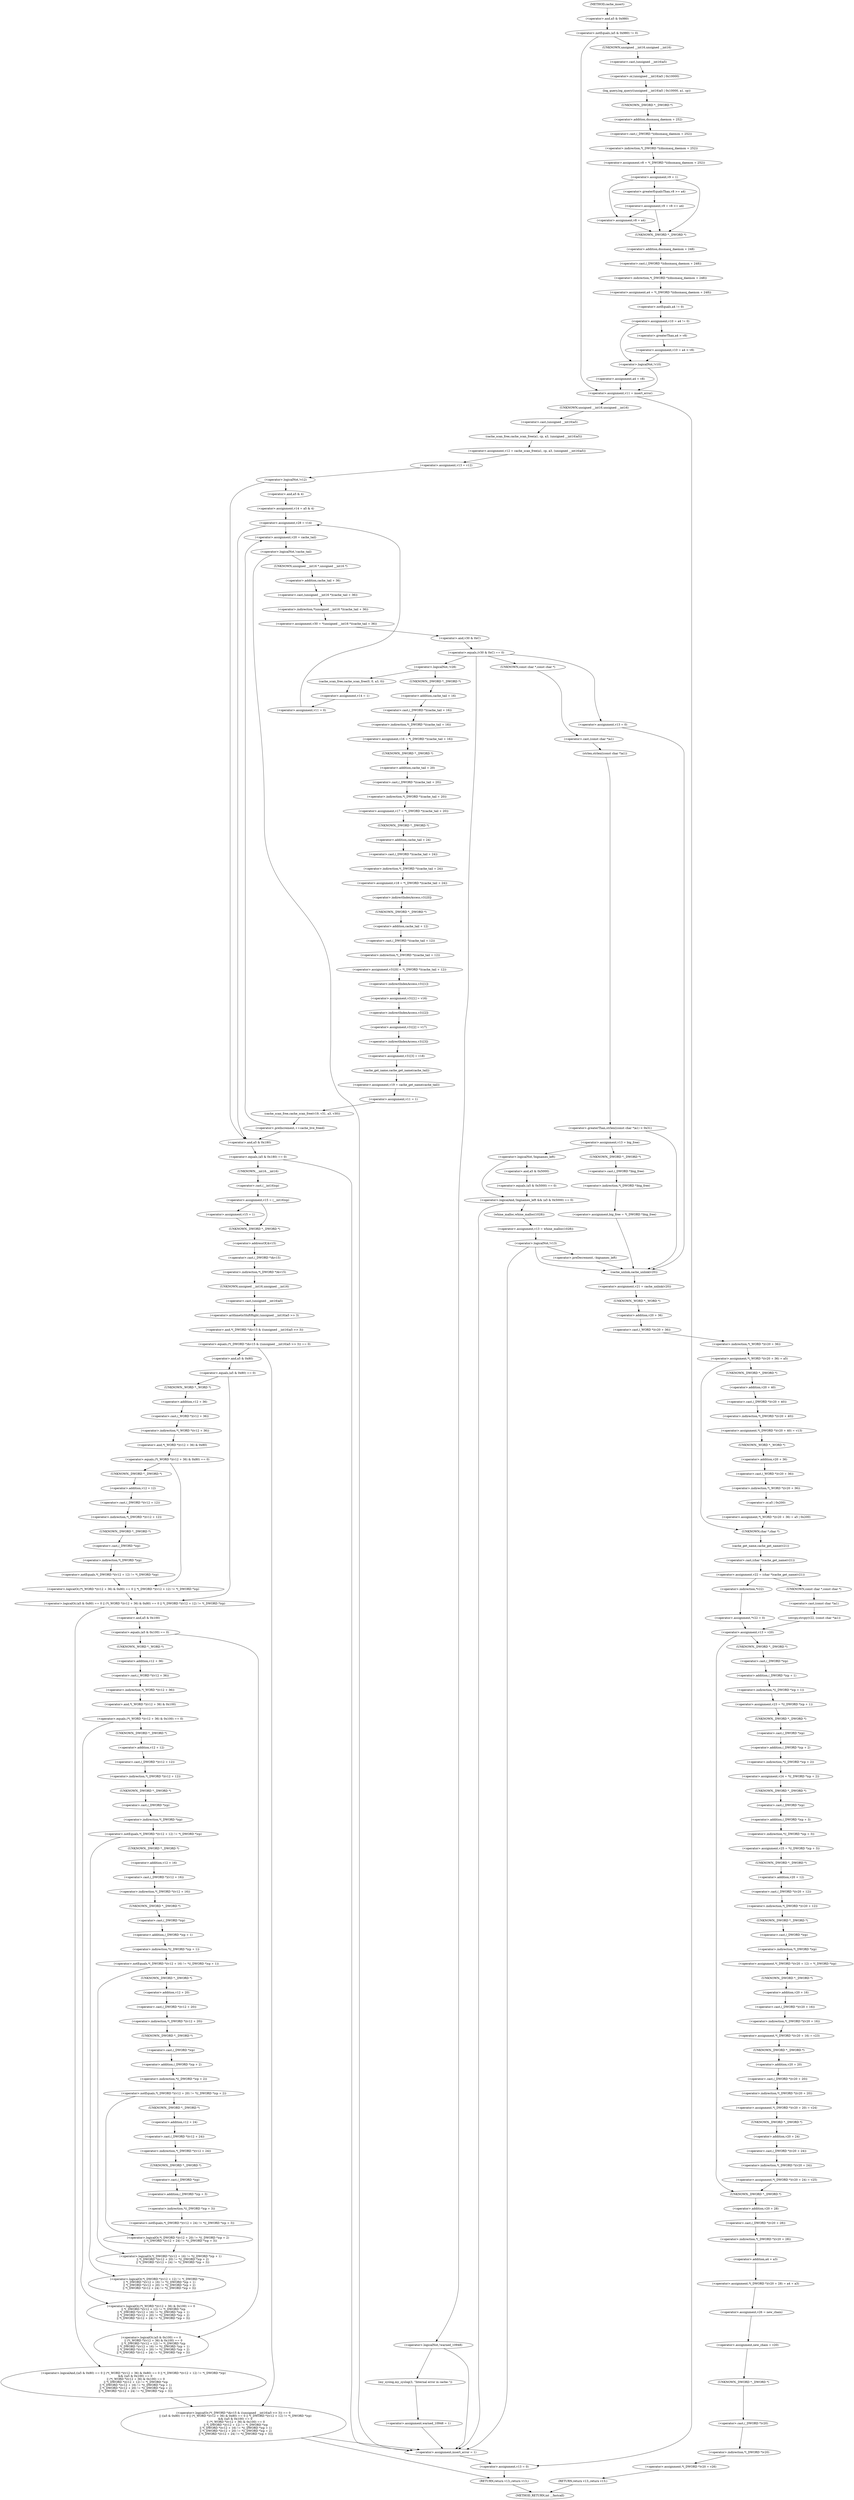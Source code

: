 digraph cache_insert {  
"1000153" [label = "(<operator>.notEquals,(a5 & 0x980) != 0)" ]
"1000154" [label = "(<operator>.and,a5 & 0x980)" ]
"1000159" [label = "(log_query,log_query((unsigned __int16)a5 | 0x10000, a1, cp))" ]
"1000160" [label = "(<operator>.or,(unsigned __int16)a5 | 0x10000)" ]
"1000161" [label = "(<operator>.cast,(unsigned __int16)a5)" ]
"1000162" [label = "(UNKNOWN,unsigned __int16,unsigned __int16)" ]
"1000167" [label = "(<operator>.assignment,v8 = *(_DWORD *)(dnsmasq_daemon + 252))" ]
"1000169" [label = "(<operator>.indirection,*(_DWORD *)(dnsmasq_daemon + 252))" ]
"1000170" [label = "(<operator>.cast,(_DWORD *)(dnsmasq_daemon + 252))" ]
"1000171" [label = "(UNKNOWN,_DWORD *,_DWORD *)" ]
"1000172" [label = "(<operator>.addition,dnsmasq_daemon + 252)" ]
"1000175" [label = "(<operator>.assignment,v9 = 1)" ]
"1000180" [label = "(<operator>.assignment,v9 = v8 >= a4)" ]
"1000182" [label = "(<operator>.greaterEqualsThan,v8 >= a4)" ]
"1000187" [label = "(<operator>.assignment,v8 = a4)" ]
"1000190" [label = "(<operator>.assignment,a4 = *(_DWORD *)(dnsmasq_daemon + 248))" ]
"1000192" [label = "(<operator>.indirection,*(_DWORD *)(dnsmasq_daemon + 248))" ]
"1000193" [label = "(<operator>.cast,(_DWORD *)(dnsmasq_daemon + 248))" ]
"1000194" [label = "(UNKNOWN,_DWORD *,_DWORD *)" ]
"1000195" [label = "(<operator>.addition,dnsmasq_daemon + 248)" ]
"1000198" [label = "(<operator>.assignment,v10 = a4 != 0)" ]
"1000200" [label = "(<operator>.notEquals,a4 != 0)" ]
"1000205" [label = "(<operator>.assignment,v10 = a4 > v8)" ]
"1000207" [label = "(<operator>.greaterThan,a4 > v8)" ]
"1000211" [label = "(<operator>.logicalNot,!v10)" ]
"1000213" [label = "(<operator>.assignment,a4 = v8)" ]
"1000216" [label = "(<operator>.assignment,v11 = insert_error)" ]
"1000222" [label = "(<operator>.assignment,v12 = cache_scan_free(a1, cp, a3, (unsigned __int16)a5))" ]
"1000224" [label = "(cache_scan_free,cache_scan_free(a1, cp, a3, (unsigned __int16)a5))" ]
"1000228" [label = "(<operator>.cast,(unsigned __int16)a5)" ]
"1000229" [label = "(UNKNOWN,unsigned __int16,unsigned __int16)" ]
"1000231" [label = "(<operator>.assignment,v13 = v12)" ]
"1000235" [label = "(<operator>.logicalNot,!v12)" ]
"1000238" [label = "(<operator>.assignment,v14 = a5 & 4)" ]
"1000240" [label = "(<operator>.and,a5 & 4)" ]
"1000244" [label = "(<operator>.assignment,v28 = v14)" ]
"1000250" [label = "(<operator>.assignment,v20 = cache_tail)" ]
"1000254" [label = "(<operator>.logicalNot,!cache_tail)" ]
"1000257" [label = "(<operator>.assignment,v30 = *(unsigned __int16 *)(cache_tail + 36))" ]
"1000259" [label = "(<operator>.indirection,*(unsigned __int16 *)(cache_tail + 36))" ]
"1000260" [label = "(<operator>.cast,(unsigned __int16 *)(cache_tail + 36))" ]
"1000261" [label = "(UNKNOWN,unsigned __int16 *,unsigned __int16 *)" ]
"1000262" [label = "(<operator>.addition,cache_tail + 36)" ]
"1000266" [label = "(<operator>.equals,(v30 & 0xC) == 0)" ]
"1000267" [label = "(<operator>.and,v30 & 0xC)" ]
"1000276" [label = "(<operator>.greaterThan,strlen((const char *)a1) > 0x31)" ]
"1000277" [label = "(strlen,strlen((const char *)a1))" ]
"1000278" [label = "(<operator>.cast,(const char *)a1)" ]
"1000279" [label = "(UNKNOWN,const char *,const char *)" ]
"1000283" [label = "(<operator>.assignment,v13 = big_free)" ]
"1000289" [label = "(<operator>.assignment,big_free = *(_DWORD *)big_free)" ]
"1000291" [label = "(<operator>.indirection,*(_DWORD *)big_free)" ]
"1000292" [label = "(<operator>.cast,(_DWORD *)big_free)" ]
"1000293" [label = "(UNKNOWN,_DWORD *,_DWORD *)" ]
"1000298" [label = "(<operator>.logicalAnd,!bignames_left && (a5 & 0x5000) == 0)" ]
"1000299" [label = "(<operator>.logicalNot,!bignames_left)" ]
"1000301" [label = "(<operator>.equals,(a5 & 0x5000) == 0)" ]
"1000302" [label = "(<operator>.and,a5 & 0x5000)" ]
"1000307" [label = "(<operator>.assignment,v13 = whine_malloc(1028))" ]
"1000309" [label = "(whine_malloc,whine_malloc(1028))" ]
"1000312" [label = "(<operator>.logicalNot,!v13)" ]
"1000317" [label = "(<operator>.preDecrement,--bignames_left)" ]
"1000321" [label = "(<operator>.assignment,v13 = 0)" ]
"1000324" [label = "(<operator>.assignment,v21 = cache_unlink(v20))" ]
"1000326" [label = "(cache_unlink,cache_unlink(v20))" ]
"1000328" [label = "(<operator>.assignment,*(_WORD *)(v20 + 36) = a5)" ]
"1000329" [label = "(<operator>.indirection,*(_WORD *)(v20 + 36))" ]
"1000330" [label = "(<operator>.cast,(_WORD *)(v20 + 36))" ]
"1000331" [label = "(UNKNOWN,_WORD *,_WORD *)" ]
"1000332" [label = "(<operator>.addition,v20 + 36)" ]
"1000339" [label = "(<operator>.assignment,*(_DWORD *)(v20 + 40) = v13)" ]
"1000340" [label = "(<operator>.indirection,*(_DWORD *)(v20 + 40))" ]
"1000341" [label = "(<operator>.cast,(_DWORD *)(v20 + 40))" ]
"1000342" [label = "(UNKNOWN,_DWORD *,_DWORD *)" ]
"1000343" [label = "(<operator>.addition,v20 + 40)" ]
"1000347" [label = "(<operator>.assignment,*(_WORD *)(v20 + 36) = a5 | 0x200)" ]
"1000348" [label = "(<operator>.indirection,*(_WORD *)(v20 + 36))" ]
"1000349" [label = "(<operator>.cast,(_WORD *)(v20 + 36))" ]
"1000350" [label = "(UNKNOWN,_WORD *,_WORD *)" ]
"1000351" [label = "(<operator>.addition,v20 + 36)" ]
"1000354" [label = "(<operator>.or,a5 | 0x200)" ]
"1000357" [label = "(<operator>.assignment,v22 = (char *)cache_get_name(v21))" ]
"1000359" [label = "(<operator>.cast,(char *)cache_get_name(v21))" ]
"1000360" [label = "(UNKNOWN,char *,char *)" ]
"1000361" [label = "(cache_get_name,cache_get_name(v21))" ]
"1000365" [label = "(strcpy,strcpy(v22, (const char *)a1))" ]
"1000367" [label = "(<operator>.cast,(const char *)a1)" ]
"1000368" [label = "(UNKNOWN,const char *,const char *)" ]
"1000371" [label = "(<operator>.assignment,*v22 = 0)" ]
"1000372" [label = "(<operator>.indirection,*v22)" ]
"1000375" [label = "(<operator>.assignment,v13 = v20)" ]
"1000381" [label = "(<operator>.assignment,v23 = *((_DWORD *)cp + 1))" ]
"1000383" [label = "(<operator>.indirection,*((_DWORD *)cp + 1))" ]
"1000384" [label = "(<operator>.addition,(_DWORD *)cp + 1)" ]
"1000385" [label = "(<operator>.cast,(_DWORD *)cp)" ]
"1000386" [label = "(UNKNOWN,_DWORD *,_DWORD *)" ]
"1000389" [label = "(<operator>.assignment,v24 = *((_DWORD *)cp + 2))" ]
"1000391" [label = "(<operator>.indirection,*((_DWORD *)cp + 2))" ]
"1000392" [label = "(<operator>.addition,(_DWORD *)cp + 2)" ]
"1000393" [label = "(<operator>.cast,(_DWORD *)cp)" ]
"1000394" [label = "(UNKNOWN,_DWORD *,_DWORD *)" ]
"1000397" [label = "(<operator>.assignment,v25 = *((_DWORD *)cp + 3))" ]
"1000399" [label = "(<operator>.indirection,*((_DWORD *)cp + 3))" ]
"1000400" [label = "(<operator>.addition,(_DWORD *)cp + 3)" ]
"1000401" [label = "(<operator>.cast,(_DWORD *)cp)" ]
"1000402" [label = "(UNKNOWN,_DWORD *,_DWORD *)" ]
"1000405" [label = "(<operator>.assignment,*(_DWORD *)(v20 + 12) = *(_DWORD *)cp)" ]
"1000406" [label = "(<operator>.indirection,*(_DWORD *)(v20 + 12))" ]
"1000407" [label = "(<operator>.cast,(_DWORD *)(v20 + 12))" ]
"1000408" [label = "(UNKNOWN,_DWORD *,_DWORD *)" ]
"1000409" [label = "(<operator>.addition,v20 + 12)" ]
"1000412" [label = "(<operator>.indirection,*(_DWORD *)cp)" ]
"1000413" [label = "(<operator>.cast,(_DWORD *)cp)" ]
"1000414" [label = "(UNKNOWN,_DWORD *,_DWORD *)" ]
"1000416" [label = "(<operator>.assignment,*(_DWORD *)(v20 + 16) = v23)" ]
"1000417" [label = "(<operator>.indirection,*(_DWORD *)(v20 + 16))" ]
"1000418" [label = "(<operator>.cast,(_DWORD *)(v20 + 16))" ]
"1000419" [label = "(UNKNOWN,_DWORD *,_DWORD *)" ]
"1000420" [label = "(<operator>.addition,v20 + 16)" ]
"1000424" [label = "(<operator>.assignment,*(_DWORD *)(v20 + 20) = v24)" ]
"1000425" [label = "(<operator>.indirection,*(_DWORD *)(v20 + 20))" ]
"1000426" [label = "(<operator>.cast,(_DWORD *)(v20 + 20))" ]
"1000427" [label = "(UNKNOWN,_DWORD *,_DWORD *)" ]
"1000428" [label = "(<operator>.addition,v20 + 20)" ]
"1000432" [label = "(<operator>.assignment,*(_DWORD *)(v20 + 24) = v25)" ]
"1000433" [label = "(<operator>.indirection,*(_DWORD *)(v20 + 24))" ]
"1000434" [label = "(<operator>.cast,(_DWORD *)(v20 + 24))" ]
"1000435" [label = "(UNKNOWN,_DWORD *,_DWORD *)" ]
"1000436" [label = "(<operator>.addition,v20 + 24)" ]
"1000440" [label = "(<operator>.assignment,*(_DWORD *)(v20 + 28) = a4 + a3)" ]
"1000441" [label = "(<operator>.indirection,*(_DWORD *)(v20 + 28))" ]
"1000442" [label = "(<operator>.cast,(_DWORD *)(v20 + 28))" ]
"1000443" [label = "(UNKNOWN,_DWORD *,_DWORD *)" ]
"1000444" [label = "(<operator>.addition,v20 + 28)" ]
"1000447" [label = "(<operator>.addition,a4 + a3)" ]
"1000450" [label = "(<operator>.assignment,v26 = new_chain)" ]
"1000453" [label = "(<operator>.assignment,new_chain = v20)" ]
"1000456" [label = "(<operator>.assignment,*(_DWORD *)v20 = v26)" ]
"1000457" [label = "(<operator>.indirection,*(_DWORD *)v20)" ]
"1000458" [label = "(<operator>.cast,(_DWORD *)v20)" ]
"1000459" [label = "(UNKNOWN,_DWORD *,_DWORD *)" ]
"1000462" [label = "(RETURN,return v13;,return v13;)" ]
"1000468" [label = "(<operator>.logicalNot,!warned_10948)" ]
"1000471" [label = "(my_syslog,my_syslog(3, \"Internal error in cache.\"))" ]
"1000474" [label = "(<operator>.assignment,warned_10948 = 1)" ]
"1000479" [label = "(<operator>.logicalNot,!v28)" ]
"1000482" [label = "(cache_scan_free,cache_scan_free(0, 0, a3, 0))" ]
"1000487" [label = "(<operator>.assignment,v14 = 1)" ]
"1000490" [label = "(<operator>.assignment,v11 = 0)" ]
"1000494" [label = "(<operator>.assignment,v16 = *(_DWORD *)(cache_tail + 16))" ]
"1000496" [label = "(<operator>.indirection,*(_DWORD *)(cache_tail + 16))" ]
"1000497" [label = "(<operator>.cast,(_DWORD *)(cache_tail + 16))" ]
"1000498" [label = "(UNKNOWN,_DWORD *,_DWORD *)" ]
"1000499" [label = "(<operator>.addition,cache_tail + 16)" ]
"1000502" [label = "(<operator>.assignment,v17 = *(_DWORD *)(cache_tail + 20))" ]
"1000504" [label = "(<operator>.indirection,*(_DWORD *)(cache_tail + 20))" ]
"1000505" [label = "(<operator>.cast,(_DWORD *)(cache_tail + 20))" ]
"1000506" [label = "(UNKNOWN,_DWORD *,_DWORD *)" ]
"1000507" [label = "(<operator>.addition,cache_tail + 20)" ]
"1000510" [label = "(<operator>.assignment,v18 = *(_DWORD *)(cache_tail + 24))" ]
"1000512" [label = "(<operator>.indirection,*(_DWORD *)(cache_tail + 24))" ]
"1000513" [label = "(<operator>.cast,(_DWORD *)(cache_tail + 24))" ]
"1000514" [label = "(UNKNOWN,_DWORD *,_DWORD *)" ]
"1000515" [label = "(<operator>.addition,cache_tail + 24)" ]
"1000518" [label = "(<operator>.assignment,v31[0] = *(_DWORD *)(cache_tail + 12))" ]
"1000519" [label = "(<operator>.indirectIndexAccess,v31[0])" ]
"1000522" [label = "(<operator>.indirection,*(_DWORD *)(cache_tail + 12))" ]
"1000523" [label = "(<operator>.cast,(_DWORD *)(cache_tail + 12))" ]
"1000524" [label = "(UNKNOWN,_DWORD *,_DWORD *)" ]
"1000525" [label = "(<operator>.addition,cache_tail + 12)" ]
"1000528" [label = "(<operator>.assignment,v31[1] = v16)" ]
"1000529" [label = "(<operator>.indirectIndexAccess,v31[1])" ]
"1000533" [label = "(<operator>.assignment,v31[2] = v17)" ]
"1000534" [label = "(<operator>.indirectIndexAccess,v31[2])" ]
"1000538" [label = "(<operator>.assignment,v31[3] = v18)" ]
"1000539" [label = "(<operator>.indirectIndexAccess,v31[3])" ]
"1000543" [label = "(<operator>.assignment,v19 = cache_get_name(cache_tail))" ]
"1000545" [label = "(cache_get_name,cache_get_name(cache_tail))" ]
"1000547" [label = "(<operator>.assignment,v11 = 1)" ]
"1000550" [label = "(cache_scan_free,cache_scan_free(v19, v31, a3, v30))" ]
"1000555" [label = "(<operator>.preIncrement,++cache_live_freed)" ]
"1000558" [label = "(<operator>.equals,(a5 & 0x180) == 0)" ]
"1000559" [label = "(<operator>.and,a5 & 0x180)" ]
"1000564" [label = "(<operator>.assignment,v15 = (__int16)cp)" ]
"1000566" [label = "(<operator>.cast,(__int16)cp)" ]
"1000567" [label = "(UNKNOWN,__int16,__int16)" ]
"1000571" [label = "(<operator>.assignment,v15 = 1)" ]
"1000575" [label = "(<operator>.logicalOr,(*(_DWORD *)&v15 & ((unsigned __int16)a5 >> 3)) == 0\n    || ((a5 & 0x80) == 0 || (*(_WORD *)(v12 + 36) & 0x80) == 0 || *(_DWORD *)(v12 + 12) != *(_DWORD *)cp)\n    && ((a5 & 0x100) == 0\n     || (*(_WORD *)(v12 + 36) & 0x100) == 0\n     || *(_DWORD *)(v12 + 12) != *(_DWORD *)cp\n     || *(_DWORD *)(v12 + 16) != *((_DWORD *)cp + 1)\n     || *(_DWORD *)(v12 + 20) != *((_DWORD *)cp + 2)\n     || *(_DWORD *)(v12 + 24) != *((_DWORD *)cp + 3)))" ]
"1000576" [label = "(<operator>.equals,(*(_DWORD *)&v15 & ((unsigned __int16)a5 >> 3)) == 0)" ]
"1000577" [label = "(<operator>.and,*(_DWORD *)&v15 & ((unsigned __int16)a5 >> 3))" ]
"1000578" [label = "(<operator>.indirection,*(_DWORD *)&v15)" ]
"1000579" [label = "(<operator>.cast,(_DWORD *)&v15)" ]
"1000580" [label = "(UNKNOWN,_DWORD *,_DWORD *)" ]
"1000581" [label = "(<operator>.addressOf,&v15)" ]
"1000583" [label = "(<operator>.arithmeticShiftRight,(unsigned __int16)a5 >> 3)" ]
"1000584" [label = "(<operator>.cast,(unsigned __int16)a5)" ]
"1000585" [label = "(UNKNOWN,unsigned __int16,unsigned __int16)" ]
"1000589" [label = "(<operator>.logicalAnd,((a5 & 0x80) == 0 || (*(_WORD *)(v12 + 36) & 0x80) == 0 || *(_DWORD *)(v12 + 12) != *(_DWORD *)cp)\n    && ((a5 & 0x100) == 0\n     || (*(_WORD *)(v12 + 36) & 0x100) == 0\n     || *(_DWORD *)(v12 + 12) != *(_DWORD *)cp\n     || *(_DWORD *)(v12 + 16) != *((_DWORD *)cp + 1)\n     || *(_DWORD *)(v12 + 20) != *((_DWORD *)cp + 2)\n     || *(_DWORD *)(v12 + 24) != *((_DWORD *)cp + 3)))" ]
"1000590" [label = "(<operator>.logicalOr,(a5 & 0x80) == 0 || (*(_WORD *)(v12 + 36) & 0x80) == 0 || *(_DWORD *)(v12 + 12) != *(_DWORD *)cp)" ]
"1000591" [label = "(<operator>.equals,(a5 & 0x80) == 0)" ]
"1000592" [label = "(<operator>.and,a5 & 0x80)" ]
"1000596" [label = "(<operator>.logicalOr,(*(_WORD *)(v12 + 36) & 0x80) == 0 || *(_DWORD *)(v12 + 12) != *(_DWORD *)cp)" ]
"1000597" [label = "(<operator>.equals,(*(_WORD *)(v12 + 36) & 0x80) == 0)" ]
"1000598" [label = "(<operator>.and,*(_WORD *)(v12 + 36) & 0x80)" ]
"1000599" [label = "(<operator>.indirection,*(_WORD *)(v12 + 36))" ]
"1000600" [label = "(<operator>.cast,(_WORD *)(v12 + 36))" ]
"1000601" [label = "(UNKNOWN,_WORD *,_WORD *)" ]
"1000602" [label = "(<operator>.addition,v12 + 36)" ]
"1000607" [label = "(<operator>.notEquals,*(_DWORD *)(v12 + 12) != *(_DWORD *)cp)" ]
"1000608" [label = "(<operator>.indirection,*(_DWORD *)(v12 + 12))" ]
"1000609" [label = "(<operator>.cast,(_DWORD *)(v12 + 12))" ]
"1000610" [label = "(UNKNOWN,_DWORD *,_DWORD *)" ]
"1000611" [label = "(<operator>.addition,v12 + 12)" ]
"1000614" [label = "(<operator>.indirection,*(_DWORD *)cp)" ]
"1000615" [label = "(<operator>.cast,(_DWORD *)cp)" ]
"1000616" [label = "(UNKNOWN,_DWORD *,_DWORD *)" ]
"1000618" [label = "(<operator>.logicalOr,(a5 & 0x100) == 0\n     || (*(_WORD *)(v12 + 36) & 0x100) == 0\n     || *(_DWORD *)(v12 + 12) != *(_DWORD *)cp\n     || *(_DWORD *)(v12 + 16) != *((_DWORD *)cp + 1)\n     || *(_DWORD *)(v12 + 20) != *((_DWORD *)cp + 2)\n     || *(_DWORD *)(v12 + 24) != *((_DWORD *)cp + 3))" ]
"1000619" [label = "(<operator>.equals,(a5 & 0x100) == 0)" ]
"1000620" [label = "(<operator>.and,a5 & 0x100)" ]
"1000624" [label = "(<operator>.logicalOr,(*(_WORD *)(v12 + 36) & 0x100) == 0\n     || *(_DWORD *)(v12 + 12) != *(_DWORD *)cp\n     || *(_DWORD *)(v12 + 16) != *((_DWORD *)cp + 1)\n     || *(_DWORD *)(v12 + 20) != *((_DWORD *)cp + 2)\n     || *(_DWORD *)(v12 + 24) != *((_DWORD *)cp + 3))" ]
"1000625" [label = "(<operator>.equals,(*(_WORD *)(v12 + 36) & 0x100) == 0)" ]
"1000626" [label = "(<operator>.and,*(_WORD *)(v12 + 36) & 0x100)" ]
"1000627" [label = "(<operator>.indirection,*(_WORD *)(v12 + 36))" ]
"1000628" [label = "(<operator>.cast,(_WORD *)(v12 + 36))" ]
"1000629" [label = "(UNKNOWN,_WORD *,_WORD *)" ]
"1000630" [label = "(<operator>.addition,v12 + 36)" ]
"1000635" [label = "(<operator>.logicalOr,*(_DWORD *)(v12 + 12) != *(_DWORD *)cp\n     || *(_DWORD *)(v12 + 16) != *((_DWORD *)cp + 1)\n     || *(_DWORD *)(v12 + 20) != *((_DWORD *)cp + 2)\n     || *(_DWORD *)(v12 + 24) != *((_DWORD *)cp + 3))" ]
"1000636" [label = "(<operator>.notEquals,*(_DWORD *)(v12 + 12) != *(_DWORD *)cp)" ]
"1000637" [label = "(<operator>.indirection,*(_DWORD *)(v12 + 12))" ]
"1000638" [label = "(<operator>.cast,(_DWORD *)(v12 + 12))" ]
"1000639" [label = "(UNKNOWN,_DWORD *,_DWORD *)" ]
"1000640" [label = "(<operator>.addition,v12 + 12)" ]
"1000643" [label = "(<operator>.indirection,*(_DWORD *)cp)" ]
"1000644" [label = "(<operator>.cast,(_DWORD *)cp)" ]
"1000645" [label = "(UNKNOWN,_DWORD *,_DWORD *)" ]
"1000647" [label = "(<operator>.logicalOr,*(_DWORD *)(v12 + 16) != *((_DWORD *)cp + 1)\n     || *(_DWORD *)(v12 + 20) != *((_DWORD *)cp + 2)\n     || *(_DWORD *)(v12 + 24) != *((_DWORD *)cp + 3))" ]
"1000648" [label = "(<operator>.notEquals,*(_DWORD *)(v12 + 16) != *((_DWORD *)cp + 1))" ]
"1000649" [label = "(<operator>.indirection,*(_DWORD *)(v12 + 16))" ]
"1000650" [label = "(<operator>.cast,(_DWORD *)(v12 + 16))" ]
"1000651" [label = "(UNKNOWN,_DWORD *,_DWORD *)" ]
"1000652" [label = "(<operator>.addition,v12 + 16)" ]
"1000655" [label = "(<operator>.indirection,*((_DWORD *)cp + 1))" ]
"1000656" [label = "(<operator>.addition,(_DWORD *)cp + 1)" ]
"1000657" [label = "(<operator>.cast,(_DWORD *)cp)" ]
"1000658" [label = "(UNKNOWN,_DWORD *,_DWORD *)" ]
"1000661" [label = "(<operator>.logicalOr,*(_DWORD *)(v12 + 20) != *((_DWORD *)cp + 2)\n     || *(_DWORD *)(v12 + 24) != *((_DWORD *)cp + 3))" ]
"1000662" [label = "(<operator>.notEquals,*(_DWORD *)(v12 + 20) != *((_DWORD *)cp + 2))" ]
"1000663" [label = "(<operator>.indirection,*(_DWORD *)(v12 + 20))" ]
"1000664" [label = "(<operator>.cast,(_DWORD *)(v12 + 20))" ]
"1000665" [label = "(UNKNOWN,_DWORD *,_DWORD *)" ]
"1000666" [label = "(<operator>.addition,v12 + 20)" ]
"1000669" [label = "(<operator>.indirection,*((_DWORD *)cp + 2))" ]
"1000670" [label = "(<operator>.addition,(_DWORD *)cp + 2)" ]
"1000671" [label = "(<operator>.cast,(_DWORD *)cp)" ]
"1000672" [label = "(UNKNOWN,_DWORD *,_DWORD *)" ]
"1000675" [label = "(<operator>.notEquals,*(_DWORD *)(v12 + 24) != *((_DWORD *)cp + 3))" ]
"1000676" [label = "(<operator>.indirection,*(_DWORD *)(v12 + 24))" ]
"1000677" [label = "(<operator>.cast,(_DWORD *)(v12 + 24))" ]
"1000678" [label = "(UNKNOWN,_DWORD *,_DWORD *)" ]
"1000679" [label = "(<operator>.addition,v12 + 24)" ]
"1000682" [label = "(<operator>.indirection,*((_DWORD *)cp + 3))" ]
"1000683" [label = "(<operator>.addition,(_DWORD *)cp + 3)" ]
"1000684" [label = "(<operator>.cast,(_DWORD *)cp)" ]
"1000685" [label = "(UNKNOWN,_DWORD *,_DWORD *)" ]
"1000690" [label = "(<operator>.assignment,insert_error = 1)" ]
"1000694" [label = "(<operator>.assignment,v13 = 0)" ]
"1000697" [label = "(RETURN,return v13;,return v13;)" ]
"1000123" [label = "(METHOD,cache_insert)" ]
"1000699" [label = "(METHOD_RETURN,int __fastcall)" ]
  "1000153" -> "1000162" 
  "1000153" -> "1000216" 
  "1000154" -> "1000153" 
  "1000159" -> "1000171" 
  "1000160" -> "1000159" 
  "1000161" -> "1000160" 
  "1000162" -> "1000161" 
  "1000167" -> "1000175" 
  "1000169" -> "1000167" 
  "1000170" -> "1000169" 
  "1000171" -> "1000172" 
  "1000172" -> "1000170" 
  "1000175" -> "1000182" 
  "1000175" -> "1000187" 
  "1000175" -> "1000194" 
  "1000180" -> "1000187" 
  "1000180" -> "1000194" 
  "1000182" -> "1000180" 
  "1000187" -> "1000194" 
  "1000190" -> "1000200" 
  "1000192" -> "1000190" 
  "1000193" -> "1000192" 
  "1000194" -> "1000195" 
  "1000195" -> "1000193" 
  "1000198" -> "1000207" 
  "1000198" -> "1000211" 
  "1000200" -> "1000198" 
  "1000205" -> "1000211" 
  "1000207" -> "1000205" 
  "1000211" -> "1000213" 
  "1000211" -> "1000216" 
  "1000213" -> "1000216" 
  "1000216" -> "1000694" 
  "1000216" -> "1000229" 
  "1000222" -> "1000231" 
  "1000224" -> "1000222" 
  "1000228" -> "1000224" 
  "1000229" -> "1000228" 
  "1000231" -> "1000235" 
  "1000235" -> "1000240" 
  "1000235" -> "1000559" 
  "1000238" -> "1000244" 
  "1000240" -> "1000238" 
  "1000244" -> "1000250" 
  "1000244" -> "1000559" 
  "1000250" -> "1000254" 
  "1000254" -> "1000690" 
  "1000254" -> "1000261" 
  "1000257" -> "1000267" 
  "1000259" -> "1000257" 
  "1000260" -> "1000259" 
  "1000261" -> "1000262" 
  "1000262" -> "1000260" 
  "1000266" -> "1000279" 
  "1000266" -> "1000321" 
  "1000266" -> "1000468" 
  "1000266" -> "1000479" 
  "1000267" -> "1000266" 
  "1000276" -> "1000283" 
  "1000276" -> "1000326" 
  "1000277" -> "1000276" 
  "1000278" -> "1000277" 
  "1000279" -> "1000278" 
  "1000283" -> "1000293" 
  "1000283" -> "1000299" 
  "1000289" -> "1000326" 
  "1000291" -> "1000289" 
  "1000292" -> "1000291" 
  "1000293" -> "1000292" 
  "1000298" -> "1000690" 
  "1000298" -> "1000309" 
  "1000299" -> "1000298" 
  "1000299" -> "1000302" 
  "1000301" -> "1000298" 
  "1000302" -> "1000301" 
  "1000307" -> "1000312" 
  "1000309" -> "1000307" 
  "1000312" -> "1000690" 
  "1000312" -> "1000317" 
  "1000312" -> "1000326" 
  "1000317" -> "1000326" 
  "1000321" -> "1000326" 
  "1000324" -> "1000331" 
  "1000326" -> "1000324" 
  "1000328" -> "1000342" 
  "1000328" -> "1000360" 
  "1000329" -> "1000328" 
  "1000330" -> "1000329" 
  "1000331" -> "1000332" 
  "1000332" -> "1000330" 
  "1000339" -> "1000350" 
  "1000340" -> "1000339" 
  "1000341" -> "1000340" 
  "1000342" -> "1000343" 
  "1000343" -> "1000341" 
  "1000347" -> "1000360" 
  "1000348" -> "1000354" 
  "1000349" -> "1000348" 
  "1000350" -> "1000351" 
  "1000351" -> "1000349" 
  "1000354" -> "1000347" 
  "1000357" -> "1000368" 
  "1000357" -> "1000372" 
  "1000359" -> "1000357" 
  "1000360" -> "1000361" 
  "1000361" -> "1000359" 
  "1000365" -> "1000375" 
  "1000367" -> "1000365" 
  "1000368" -> "1000367" 
  "1000371" -> "1000375" 
  "1000372" -> "1000371" 
  "1000375" -> "1000443" 
  "1000375" -> "1000386" 
  "1000381" -> "1000394" 
  "1000383" -> "1000381" 
  "1000384" -> "1000383" 
  "1000385" -> "1000384" 
  "1000386" -> "1000385" 
  "1000389" -> "1000402" 
  "1000391" -> "1000389" 
  "1000392" -> "1000391" 
  "1000393" -> "1000392" 
  "1000394" -> "1000393" 
  "1000397" -> "1000408" 
  "1000399" -> "1000397" 
  "1000400" -> "1000399" 
  "1000401" -> "1000400" 
  "1000402" -> "1000401" 
  "1000405" -> "1000419" 
  "1000406" -> "1000414" 
  "1000407" -> "1000406" 
  "1000408" -> "1000409" 
  "1000409" -> "1000407" 
  "1000412" -> "1000405" 
  "1000413" -> "1000412" 
  "1000414" -> "1000413" 
  "1000416" -> "1000427" 
  "1000417" -> "1000416" 
  "1000418" -> "1000417" 
  "1000419" -> "1000420" 
  "1000420" -> "1000418" 
  "1000424" -> "1000435" 
  "1000425" -> "1000424" 
  "1000426" -> "1000425" 
  "1000427" -> "1000428" 
  "1000428" -> "1000426" 
  "1000432" -> "1000443" 
  "1000433" -> "1000432" 
  "1000434" -> "1000433" 
  "1000435" -> "1000436" 
  "1000436" -> "1000434" 
  "1000440" -> "1000450" 
  "1000441" -> "1000447" 
  "1000442" -> "1000441" 
  "1000443" -> "1000444" 
  "1000444" -> "1000442" 
  "1000447" -> "1000440" 
  "1000450" -> "1000453" 
  "1000453" -> "1000459" 
  "1000456" -> "1000462" 
  "1000457" -> "1000456" 
  "1000458" -> "1000457" 
  "1000459" -> "1000458" 
  "1000462" -> "1000699" 
  "1000468" -> "1000471" 
  "1000468" -> "1000690" 
  "1000471" -> "1000474" 
  "1000474" -> "1000690" 
  "1000479" -> "1000482" 
  "1000479" -> "1000498" 
  "1000482" -> "1000487" 
  "1000487" -> "1000490" 
  "1000490" -> "1000244" 
  "1000494" -> "1000506" 
  "1000496" -> "1000494" 
  "1000497" -> "1000496" 
  "1000498" -> "1000499" 
  "1000499" -> "1000497" 
  "1000502" -> "1000514" 
  "1000504" -> "1000502" 
  "1000505" -> "1000504" 
  "1000506" -> "1000507" 
  "1000507" -> "1000505" 
  "1000510" -> "1000519" 
  "1000512" -> "1000510" 
  "1000513" -> "1000512" 
  "1000514" -> "1000515" 
  "1000515" -> "1000513" 
  "1000518" -> "1000529" 
  "1000519" -> "1000524" 
  "1000522" -> "1000518" 
  "1000523" -> "1000522" 
  "1000524" -> "1000525" 
  "1000525" -> "1000523" 
  "1000528" -> "1000534" 
  "1000529" -> "1000528" 
  "1000533" -> "1000539" 
  "1000534" -> "1000533" 
  "1000538" -> "1000545" 
  "1000539" -> "1000538" 
  "1000543" -> "1000547" 
  "1000545" -> "1000543" 
  "1000547" -> "1000550" 
  "1000550" -> "1000555" 
  "1000555" -> "1000250" 
  "1000555" -> "1000559" 
  "1000558" -> "1000690" 
  "1000558" -> "1000567" 
  "1000559" -> "1000558" 
  "1000564" -> "1000580" 
  "1000564" -> "1000571" 
  "1000566" -> "1000564" 
  "1000567" -> "1000566" 
  "1000571" -> "1000580" 
  "1000575" -> "1000690" 
  "1000575" -> "1000697" 
  "1000576" -> "1000575" 
  "1000576" -> "1000592" 
  "1000577" -> "1000576" 
  "1000578" -> "1000585" 
  "1000579" -> "1000578" 
  "1000580" -> "1000581" 
  "1000581" -> "1000579" 
  "1000583" -> "1000577" 
  "1000584" -> "1000583" 
  "1000585" -> "1000584" 
  "1000589" -> "1000575" 
  "1000590" -> "1000589" 
  "1000590" -> "1000620" 
  "1000591" -> "1000601" 
  "1000591" -> "1000590" 
  "1000592" -> "1000591" 
  "1000596" -> "1000590" 
  "1000597" -> "1000610" 
  "1000597" -> "1000596" 
  "1000598" -> "1000597" 
  "1000599" -> "1000598" 
  "1000600" -> "1000599" 
  "1000601" -> "1000602" 
  "1000602" -> "1000600" 
  "1000607" -> "1000596" 
  "1000608" -> "1000616" 
  "1000609" -> "1000608" 
  "1000610" -> "1000611" 
  "1000611" -> "1000609" 
  "1000614" -> "1000607" 
  "1000615" -> "1000614" 
  "1000616" -> "1000615" 
  "1000618" -> "1000589" 
  "1000619" -> "1000629" 
  "1000619" -> "1000618" 
  "1000620" -> "1000619" 
  "1000624" -> "1000618" 
  "1000625" -> "1000639" 
  "1000625" -> "1000624" 
  "1000626" -> "1000625" 
  "1000627" -> "1000626" 
  "1000628" -> "1000627" 
  "1000629" -> "1000630" 
  "1000630" -> "1000628" 
  "1000635" -> "1000624" 
  "1000636" -> "1000651" 
  "1000636" -> "1000635" 
  "1000637" -> "1000645" 
  "1000638" -> "1000637" 
  "1000639" -> "1000640" 
  "1000640" -> "1000638" 
  "1000643" -> "1000636" 
  "1000644" -> "1000643" 
  "1000645" -> "1000644" 
  "1000647" -> "1000635" 
  "1000648" -> "1000665" 
  "1000648" -> "1000647" 
  "1000649" -> "1000658" 
  "1000650" -> "1000649" 
  "1000651" -> "1000652" 
  "1000652" -> "1000650" 
  "1000655" -> "1000648" 
  "1000656" -> "1000655" 
  "1000657" -> "1000656" 
  "1000658" -> "1000657" 
  "1000661" -> "1000647" 
  "1000662" -> "1000678" 
  "1000662" -> "1000661" 
  "1000663" -> "1000672" 
  "1000664" -> "1000663" 
  "1000665" -> "1000666" 
  "1000666" -> "1000664" 
  "1000669" -> "1000662" 
  "1000670" -> "1000669" 
  "1000671" -> "1000670" 
  "1000672" -> "1000671" 
  "1000675" -> "1000661" 
  "1000676" -> "1000685" 
  "1000677" -> "1000676" 
  "1000678" -> "1000679" 
  "1000679" -> "1000677" 
  "1000682" -> "1000675" 
  "1000683" -> "1000682" 
  "1000684" -> "1000683" 
  "1000685" -> "1000684" 
  "1000690" -> "1000694" 
  "1000694" -> "1000697" 
  "1000697" -> "1000699" 
  "1000123" -> "1000154" 
}
